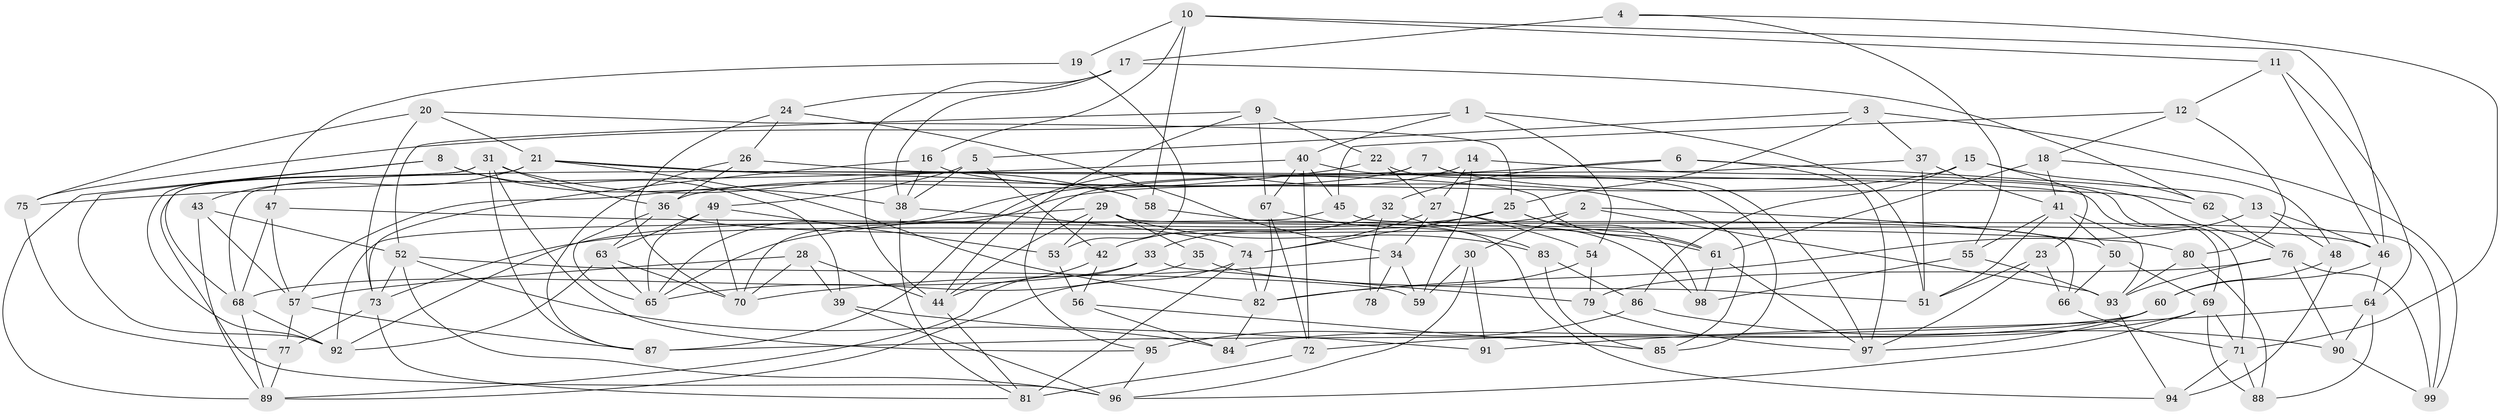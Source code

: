 // original degree distribution, {4: 1.0}
// Generated by graph-tools (version 1.1) at 2025/38/03/04/25 23:38:14]
// undirected, 99 vertices, 229 edges
graph export_dot {
  node [color=gray90,style=filled];
  1;
  2;
  3;
  4;
  5;
  6;
  7;
  8;
  9;
  10;
  11;
  12;
  13;
  14;
  15;
  16;
  17;
  18;
  19;
  20;
  21;
  22;
  23;
  24;
  25;
  26;
  27;
  28;
  29;
  30;
  31;
  32;
  33;
  34;
  35;
  36;
  37;
  38;
  39;
  40;
  41;
  42;
  43;
  44;
  45;
  46;
  47;
  48;
  49;
  50;
  51;
  52;
  53;
  54;
  55;
  56;
  57;
  58;
  59;
  60;
  61;
  62;
  63;
  64;
  65;
  66;
  67;
  68;
  69;
  70;
  71;
  72;
  73;
  74;
  75;
  76;
  77;
  78;
  79;
  80;
  81;
  82;
  83;
  84;
  85;
  86;
  87;
  88;
  89;
  90;
  91;
  92;
  93;
  94;
  95;
  96;
  97;
  98;
  99;
  1 -- 40 [weight=1.0];
  1 -- 51 [weight=1.0];
  1 -- 54 [weight=1.0];
  1 -- 75 [weight=1.0];
  2 -- 30 [weight=1.0];
  2 -- 50 [weight=1.0];
  2 -- 73 [weight=1.0];
  2 -- 93 [weight=1.0];
  3 -- 5 [weight=1.0];
  3 -- 25 [weight=1.0];
  3 -- 37 [weight=1.0];
  3 -- 99 [weight=1.0];
  4 -- 17 [weight=2.0];
  4 -- 55 [weight=1.0];
  4 -- 71 [weight=1.0];
  5 -- 38 [weight=1.0];
  5 -- 42 [weight=1.0];
  5 -- 49 [weight=1.0];
  6 -- 13 [weight=1.0];
  6 -- 32 [weight=1.0];
  6 -- 65 [weight=1.0];
  6 -- 97 [weight=1.0];
  7 -- 36 [weight=1.0];
  7 -- 62 [weight=1.0];
  7 -- 68 [weight=1.0];
  7 -- 71 [weight=1.0];
  8 -- 38 [weight=1.0];
  8 -- 39 [weight=1.0];
  8 -- 89 [weight=1.0];
  8 -- 92 [weight=1.0];
  9 -- 22 [weight=1.0];
  9 -- 44 [weight=1.0];
  9 -- 52 [weight=1.0];
  9 -- 67 [weight=1.0];
  10 -- 11 [weight=1.0];
  10 -- 16 [weight=1.0];
  10 -- 19 [weight=2.0];
  10 -- 46 [weight=1.0];
  10 -- 58 [weight=1.0];
  11 -- 12 [weight=1.0];
  11 -- 46 [weight=1.0];
  11 -- 64 [weight=1.0];
  12 -- 18 [weight=1.0];
  12 -- 45 [weight=1.0];
  12 -- 80 [weight=1.0];
  13 -- 46 [weight=1.0];
  13 -- 48 [weight=1.0];
  13 -- 82 [weight=1.0];
  14 -- 27 [weight=1.0];
  14 -- 59 [weight=1.0];
  14 -- 76 [weight=1.0];
  14 -- 87 [weight=1.0];
  15 -- 23 [weight=1.0];
  15 -- 62 [weight=1.0];
  15 -- 70 [weight=1.0];
  15 -- 86 [weight=1.0];
  16 -- 38 [weight=1.0];
  16 -- 73 [weight=1.0];
  16 -- 85 [weight=1.0];
  17 -- 24 [weight=1.0];
  17 -- 38 [weight=1.0];
  17 -- 44 [weight=1.0];
  17 -- 62 [weight=1.0];
  18 -- 41 [weight=1.0];
  18 -- 48 [weight=1.0];
  18 -- 61 [weight=1.0];
  19 -- 47 [weight=1.0];
  19 -- 53 [weight=1.0];
  20 -- 21 [weight=1.0];
  20 -- 25 [weight=1.0];
  20 -- 73 [weight=1.0];
  20 -- 75 [weight=1.0];
  21 -- 43 [weight=1.0];
  21 -- 58 [weight=1.0];
  21 -- 69 [weight=1.0];
  21 -- 82 [weight=1.0];
  21 -- 96 [weight=1.0];
  22 -- 27 [weight=1.0];
  22 -- 57 [weight=1.0];
  22 -- 97 [weight=1.0];
  23 -- 51 [weight=1.0];
  23 -- 66 [weight=1.0];
  23 -- 97 [weight=1.0];
  24 -- 26 [weight=1.0];
  24 -- 34 [weight=1.0];
  24 -- 70 [weight=1.0];
  25 -- 61 [weight=1.0];
  25 -- 74 [weight=1.0];
  25 -- 92 [weight=1.0];
  25 -- 98 [weight=1.0];
  26 -- 36 [weight=1.0];
  26 -- 61 [weight=1.0];
  26 -- 87 [weight=1.0];
  27 -- 34 [weight=1.0];
  27 -- 54 [weight=1.0];
  27 -- 61 [weight=1.0];
  27 -- 74 [weight=1.0];
  28 -- 39 [weight=1.0];
  28 -- 44 [weight=1.0];
  28 -- 57 [weight=1.0];
  28 -- 70 [weight=1.0];
  29 -- 35 [weight=1.0];
  29 -- 44 [weight=1.0];
  29 -- 53 [weight=1.0];
  29 -- 65 [weight=1.0];
  29 -- 66 [weight=1.0];
  29 -- 83 [weight=1.0];
  30 -- 59 [weight=1.0];
  30 -- 91 [weight=1.0];
  30 -- 96 [weight=1.0];
  31 -- 36 [weight=1.0];
  31 -- 58 [weight=1.0];
  31 -- 68 [weight=1.0];
  31 -- 87 [weight=1.0];
  31 -- 92 [weight=1.0];
  31 -- 95 [weight=1.0];
  32 -- 33 [weight=1.0];
  32 -- 42 [weight=1.0];
  32 -- 78 [weight=2.0];
  32 -- 98 [weight=1.0];
  33 -- 68 [weight=1.0];
  33 -- 79 [weight=1.0];
  33 -- 89 [weight=1.0];
  34 -- 59 [weight=1.0];
  34 -- 70 [weight=1.0];
  34 -- 78 [weight=2.0];
  35 -- 51 [weight=2.0];
  35 -- 65 [weight=1.0];
  36 -- 46 [weight=1.0];
  36 -- 63 [weight=1.0];
  36 -- 65 [weight=1.0];
  37 -- 41 [weight=1.0];
  37 -- 51 [weight=1.0];
  37 -- 95 [weight=1.0];
  38 -- 74 [weight=1.0];
  38 -- 81 [weight=1.0];
  39 -- 91 [weight=1.0];
  39 -- 96 [weight=1.0];
  40 -- 45 [weight=1.0];
  40 -- 67 [weight=1.0];
  40 -- 72 [weight=1.0];
  40 -- 75 [weight=1.0];
  40 -- 85 [weight=1.0];
  41 -- 50 [weight=1.0];
  41 -- 51 [weight=1.0];
  41 -- 55 [weight=1.0];
  41 -- 93 [weight=1.0];
  42 -- 44 [weight=1.0];
  42 -- 56 [weight=1.0];
  43 -- 52 [weight=1.0];
  43 -- 57 [weight=1.0];
  43 -- 89 [weight=1.0];
  44 -- 81 [weight=1.0];
  45 -- 92 [weight=1.0];
  45 -- 99 [weight=1.0];
  46 -- 60 [weight=1.0];
  46 -- 64 [weight=1.0];
  47 -- 57 [weight=1.0];
  47 -- 68 [weight=1.0];
  47 -- 80 [weight=1.0];
  48 -- 60 [weight=1.0];
  48 -- 94 [weight=1.0];
  49 -- 53 [weight=1.0];
  49 -- 63 [weight=2.0];
  49 -- 65 [weight=1.0];
  49 -- 70 [weight=1.0];
  50 -- 66 [weight=1.0];
  50 -- 69 [weight=1.0];
  52 -- 59 [weight=1.0];
  52 -- 73 [weight=1.0];
  52 -- 84 [weight=1.0];
  52 -- 96 [weight=1.0];
  53 -- 56 [weight=1.0];
  54 -- 79 [weight=1.0];
  54 -- 82 [weight=1.0];
  55 -- 93 [weight=1.0];
  55 -- 98 [weight=1.0];
  56 -- 84 [weight=1.0];
  56 -- 85 [weight=1.0];
  57 -- 77 [weight=1.0];
  57 -- 87 [weight=1.0];
  58 -- 94 [weight=1.0];
  60 -- 72 [weight=1.0];
  60 -- 87 [weight=2.0];
  60 -- 97 [weight=1.0];
  61 -- 97 [weight=1.0];
  61 -- 98 [weight=1.0];
  62 -- 76 [weight=1.0];
  63 -- 65 [weight=1.0];
  63 -- 70 [weight=1.0];
  63 -- 92 [weight=1.0];
  64 -- 88 [weight=1.0];
  64 -- 90 [weight=1.0];
  64 -- 91 [weight=2.0];
  66 -- 71 [weight=1.0];
  67 -- 72 [weight=2.0];
  67 -- 82 [weight=1.0];
  67 -- 83 [weight=1.0];
  68 -- 89 [weight=1.0];
  68 -- 92 [weight=1.0];
  69 -- 71 [weight=1.0];
  69 -- 84 [weight=1.0];
  69 -- 88 [weight=1.0];
  69 -- 96 [weight=1.0];
  71 -- 88 [weight=1.0];
  71 -- 94 [weight=1.0];
  72 -- 81 [weight=2.0];
  73 -- 77 [weight=1.0];
  73 -- 81 [weight=1.0];
  74 -- 81 [weight=1.0];
  74 -- 82 [weight=1.0];
  74 -- 89 [weight=1.0];
  75 -- 77 [weight=1.0];
  76 -- 79 [weight=1.0];
  76 -- 90 [weight=1.0];
  76 -- 93 [weight=1.0];
  76 -- 99 [weight=1.0];
  77 -- 89 [weight=1.0];
  79 -- 97 [weight=1.0];
  80 -- 88 [weight=1.0];
  80 -- 93 [weight=1.0];
  82 -- 84 [weight=1.0];
  83 -- 85 [weight=1.0];
  83 -- 86 [weight=1.0];
  86 -- 90 [weight=1.0];
  86 -- 95 [weight=1.0];
  90 -- 99 [weight=1.0];
  93 -- 94 [weight=1.0];
  95 -- 96 [weight=1.0];
}
